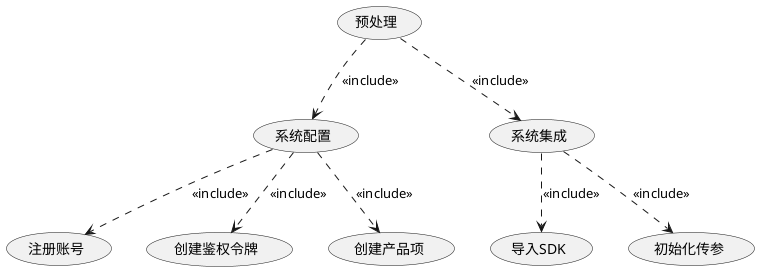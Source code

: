 @startuml
'https://plantuml.com/activity-diagram-beta

(预处理) -down.> (系统配置) : <<include>>
(预处理) -down.> (系统集成) : <<include>>
(系统配置) -down.> (注册账号) : <<include>>
(系统配置) -down.> (创建鉴权令牌) : <<include>>
(系统配置) -down.> (创建产品项) : <<include>>
(系统集成) -down.> (导入SDK) : <<include>>
(系统集成) -down.> (初始化传参) : <<include>>

@enduml
